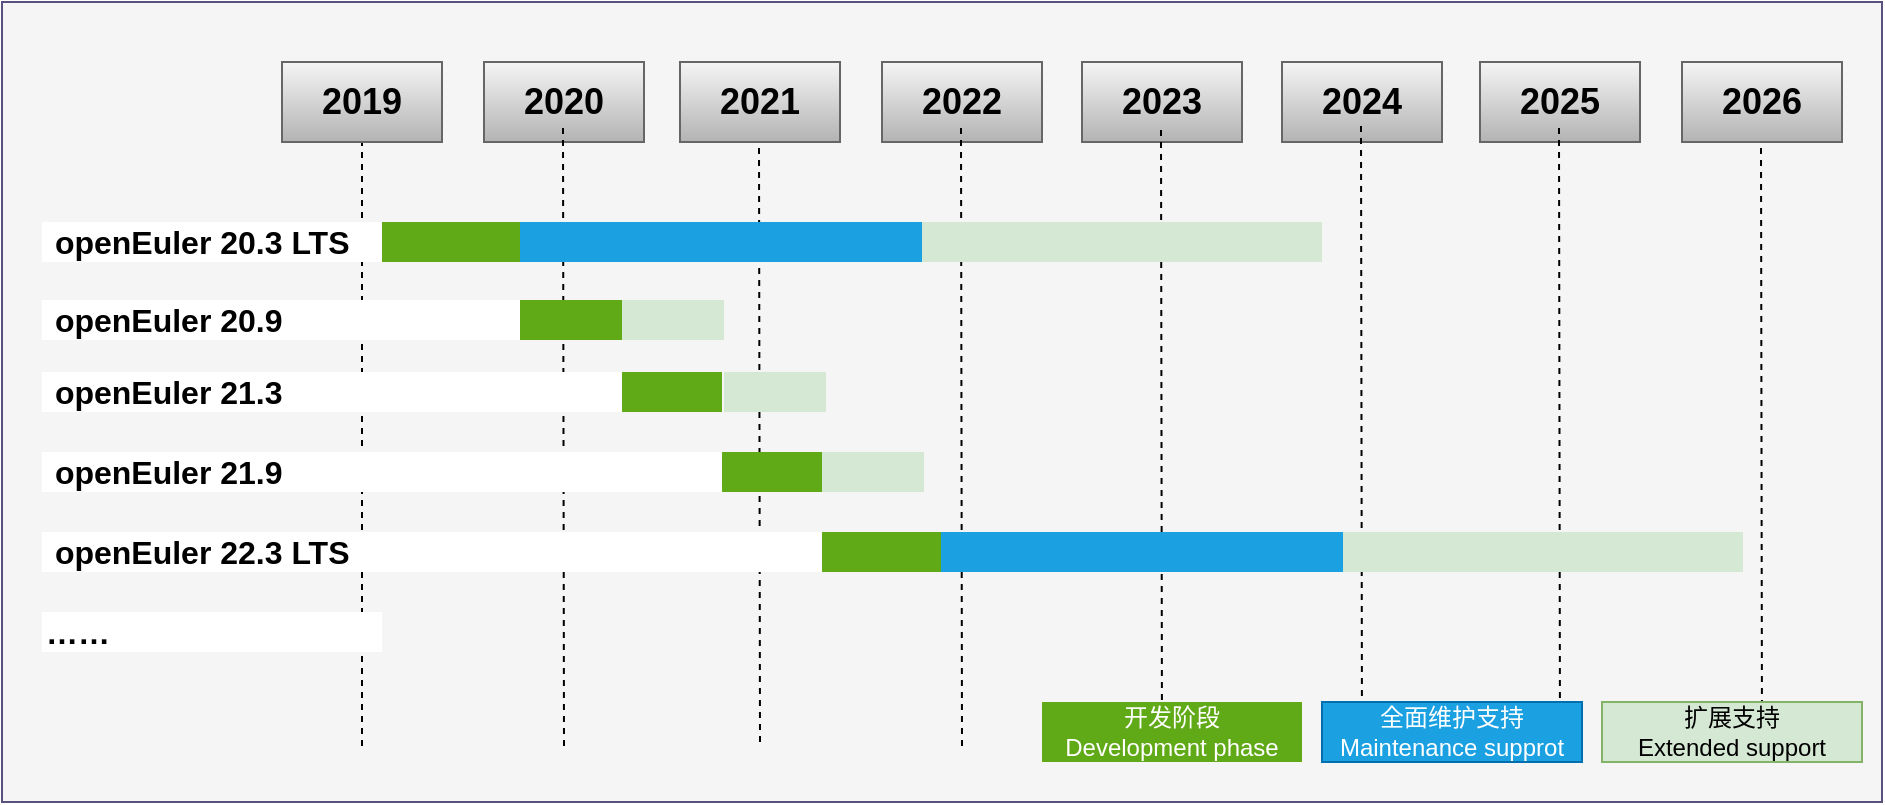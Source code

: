 <mxfile version="13.1.12" type="device"><diagram id="HF_5QbhGMAR2eL15Wi9E" name="Page-1"><mxGraphModel dx="1769" dy="626" grid="1" gridSize="10" guides="1" tooltips="1" connect="1" arrows="1" fold="1" page="1" pageScale="1" pageWidth="827" pageHeight="1169" math="0" shadow="0"><root><mxCell id="0"/><mxCell id="1" parent="0"/><mxCell id="iTr2dpKm5rfKHXBoULEK-25" value="" style="rounded=0;whiteSpace=wrap;html=1;fontSize=16;fillColor=#F5F5F5;strokeColor=#56517e;" vertex="1" parent="1"><mxGeometry x="-40" y="50" width="940" height="400" as="geometry"/></mxCell><mxCell id="iTr2dpKm5rfKHXBoULEK-2" value="2020" style="rounded=0;whiteSpace=wrap;html=1;fontStyle=1;fontSize=18;gradientColor=#b3b3b3;fillColor=#f5f5f5;strokeColor=#666666;" vertex="1" parent="1"><mxGeometry x="201" y="80" width="80" height="40" as="geometry"/></mxCell><mxCell id="iTr2dpKm5rfKHXBoULEK-3" value="2021" style="rounded=0;whiteSpace=wrap;html=1;fontStyle=1;fontSize=18;gradientColor=#b3b3b3;fillColor=#f5f5f5;strokeColor=#666666;" vertex="1" parent="1"><mxGeometry x="299" y="80" width="80" height="40" as="geometry"/></mxCell><mxCell id="iTr2dpKm5rfKHXBoULEK-4" value="2022" style="rounded=0;whiteSpace=wrap;html=1;fontStyle=1;fontSize=18;gradientColor=#b3b3b3;fillColor=#f5f5f5;strokeColor=#666666;" vertex="1" parent="1"><mxGeometry x="400" y="80" width="80" height="40" as="geometry"/></mxCell><mxCell id="iTr2dpKm5rfKHXBoULEK-5" value="2023" style="rounded=0;whiteSpace=wrap;html=1;fontStyle=1;fontSize=18;gradientColor=#b3b3b3;fillColor=#f5f5f5;strokeColor=#666666;" vertex="1" parent="1"><mxGeometry x="500" y="80" width="80" height="40" as="geometry"/></mxCell><mxCell id="iTr2dpKm5rfKHXBoULEK-6" value="" style="endArrow=none;html=1;dashed=1;" edge="1" parent="1"><mxGeometry width="50" height="50" relative="1" as="geometry"><mxPoint x="140" y="422" as="sourcePoint"/><mxPoint x="140" y="112" as="targetPoint"/></mxGeometry></mxCell><mxCell id="iTr2dpKm5rfKHXBoULEK-7" value="" style="endArrow=none;html=1;dashed=1;" edge="1" parent="1"><mxGeometry width="50" height="50" relative="1" as="geometry"><mxPoint x="241" y="422" as="sourcePoint"/><mxPoint x="240.5" y="112" as="targetPoint"/></mxGeometry></mxCell><mxCell id="iTr2dpKm5rfKHXBoULEK-8" value="" style="endArrow=none;html=1;dashed=1;" edge="1" parent="1"><mxGeometry width="50" height="50" relative="1" as="geometry"><mxPoint x="339" y="420" as="sourcePoint"/><mxPoint x="338.5" y="120" as="targetPoint"/></mxGeometry></mxCell><mxCell id="iTr2dpKm5rfKHXBoULEK-9" value="" style="endArrow=none;html=1;dashed=1;" edge="1" parent="1"><mxGeometry width="50" height="50" relative="1" as="geometry"><mxPoint x="440" y="422" as="sourcePoint"/><mxPoint x="439.5" y="112" as="targetPoint"/></mxGeometry></mxCell><mxCell id="iTr2dpKm5rfKHXBoULEK-10" value="" style="endArrow=none;html=1;dashed=1;" edge="1" parent="1"><mxGeometry width="50" height="50" relative="1" as="geometry"><mxPoint x="540" y="423" as="sourcePoint"/><mxPoint x="539.5" y="113" as="targetPoint"/></mxGeometry></mxCell><mxCell id="iTr2dpKm5rfKHXBoULEK-11" value="" style="rounded=0;whiteSpace=wrap;html=1;fillColor=#60a917;strokeColor=none;fontColor=#ffffff;" vertex="1" parent="1"><mxGeometry x="150" y="160" width="90" height="20" as="geometry"/></mxCell><mxCell id="iTr2dpKm5rfKHXBoULEK-13" value="" style="rounded=0;whiteSpace=wrap;html=1;fillColor=#1ba1e2;strokeColor=none;fontColor=#ffffff;" vertex="1" parent="1"><mxGeometry x="219" y="160" width="201" height="20" as="geometry"/></mxCell><mxCell id="iTr2dpKm5rfKHXBoULEK-14" value="2024" style="rounded=0;whiteSpace=wrap;html=1;fontStyle=1;fontSize=18;gradientColor=#b3b3b3;fillColor=#f5f5f5;strokeColor=#666666;" vertex="1" parent="1"><mxGeometry x="600" y="80" width="80" height="40" as="geometry"/></mxCell><mxCell id="iTr2dpKm5rfKHXBoULEK-15" value="" style="endArrow=none;html=1;dashed=1;" edge="1" parent="1"><mxGeometry width="50" height="50" relative="1" as="geometry"><mxPoint x="640" y="421" as="sourcePoint"/><mxPoint x="639.5" y="111" as="targetPoint"/></mxGeometry></mxCell><mxCell id="iTr2dpKm5rfKHXBoULEK-18" value="2025" style="rounded=0;whiteSpace=wrap;html=1;fontStyle=1;fontSize=18;gradientColor=#b3b3b3;fillColor=#f5f5f5;strokeColor=#666666;" vertex="1" parent="1"><mxGeometry x="699" y="80" width="80" height="40" as="geometry"/></mxCell><mxCell id="iTr2dpKm5rfKHXBoULEK-19" value="" style="endArrow=none;html=1;dashed=1;" edge="1" parent="1"><mxGeometry width="50" height="50" relative="1" as="geometry"><mxPoint x="739" y="422" as="sourcePoint"/><mxPoint x="738.5" y="112" as="targetPoint"/></mxGeometry></mxCell><mxCell id="iTr2dpKm5rfKHXBoULEK-20" value="2026" style="rounded=0;whiteSpace=wrap;html=1;fontStyle=1;fontSize=18;gradientColor=#b3b3b3;fillColor=#f5f5f5;strokeColor=#666666;" vertex="1" parent="1"><mxGeometry x="800" y="80" width="80" height="40" as="geometry"/></mxCell><mxCell id="iTr2dpKm5rfKHXBoULEK-21" value="" style="endArrow=none;html=1;dashed=1;" edge="1" parent="1"><mxGeometry width="50" height="50" relative="1" as="geometry"><mxPoint x="840" y="420" as="sourcePoint"/><mxPoint x="839.5" y="120" as="targetPoint"/></mxGeometry></mxCell><mxCell id="iTr2dpKm5rfKHXBoULEK-22" value="" style="rounded=0;whiteSpace=wrap;html=1;fillColor=#d5e8d4;strokeColor=none;" vertex="1" parent="1"><mxGeometry x="420" y="160" width="200" height="20" as="geometry"/></mxCell><mxCell id="iTr2dpKm5rfKHXBoULEK-23" value="&amp;nbsp;openEuler 20.9" style="text;html=1;align=left;verticalAlign=middle;whiteSpace=wrap;rounded=0;fontSize=16;fontStyle=1;fillColor=#ffffff;" vertex="1" parent="1"><mxGeometry x="-20" y="199" width="240" height="20" as="geometry"/></mxCell><mxCell id="iTr2dpKm5rfKHXBoULEK-24" value="&lt;b style=&quot;font-size: 16px&quot;&gt;&amp;nbsp;openEuler 20.3 LTS&lt;/b&gt;" style="text;html=1;align=left;verticalAlign=middle;whiteSpace=wrap;rounded=0;fontSize=16;strokeColor=none;fillColor=#ffffff;" vertex="1" parent="1"><mxGeometry x="-20" y="160" width="170" height="20" as="geometry"/></mxCell><mxCell id="iTr2dpKm5rfKHXBoULEK-26" value="" style="rounded=0;whiteSpace=wrap;html=1;fillColor=#60a917;strokeColor=none;fontColor=#ffffff;" vertex="1" parent="1"><mxGeometry x="219" y="199" width="51" height="20" as="geometry"/></mxCell><mxCell id="iTr2dpKm5rfKHXBoULEK-28" value="" style="rounded=0;whiteSpace=wrap;html=1;fillColor=#d5e8d4;strokeColor=none;" vertex="1" parent="1"><mxGeometry x="270" y="199" width="51" height="20" as="geometry"/></mxCell><mxCell id="iTr2dpKm5rfKHXBoULEK-29" value="&amp;nbsp;openEuler 21.3" style="text;html=1;strokeColor=none;fillColor=#ffffff;align=left;verticalAlign=middle;whiteSpace=wrap;rounded=0;fontSize=16;fontStyle=1" vertex="1" parent="1"><mxGeometry x="-20" y="235" width="290" height="20" as="geometry"/></mxCell><mxCell id="iTr2dpKm5rfKHXBoULEK-31" value="" style="rounded=0;whiteSpace=wrap;html=1;fillColor=#60a917;strokeColor=none;fontColor=#ffffff;" vertex="1" parent="1"><mxGeometry x="270" y="235" width="50" height="20" as="geometry"/></mxCell><mxCell id="iTr2dpKm5rfKHXBoULEK-32" value="" style="rounded=0;whiteSpace=wrap;html=1;fillColor=#d5e8d4;strokeColor=none;" vertex="1" parent="1"><mxGeometry x="321" y="235" width="51" height="20" as="geometry"/></mxCell><mxCell id="iTr2dpKm5rfKHXBoULEK-34" value="&amp;nbsp;openEuler 21.9" style="text;html=1;strokeColor=none;fillColor=#ffffff;align=left;verticalAlign=middle;whiteSpace=wrap;rounded=0;fontSize=16;fontStyle=1" vertex="1" parent="1"><mxGeometry x="-20" y="275" width="340" height="20" as="geometry"/></mxCell><mxCell id="iTr2dpKm5rfKHXBoULEK-35" value="" style="rounded=0;whiteSpace=wrap;html=1;fillColor=#60a917;strokeColor=none;fontColor=#ffffff;" vertex="1" parent="1"><mxGeometry x="320" y="275" width="50" height="20" as="geometry"/></mxCell><mxCell id="iTr2dpKm5rfKHXBoULEK-36" value="" style="rounded=0;whiteSpace=wrap;html=1;fillColor=#d5e8d4;strokeColor=none;" vertex="1" parent="1"><mxGeometry x="370" y="275" width="51" height="20" as="geometry"/></mxCell><mxCell id="iTr2dpKm5rfKHXBoULEK-37" value="" style="rounded=0;whiteSpace=wrap;html=1;fillColor=#60a917;strokeColor=none;fontColor=#ffffff;" vertex="1" parent="1"><mxGeometry x="369.5" y="315" width="60" height="20" as="geometry"/></mxCell><mxCell id="iTr2dpKm5rfKHXBoULEK-39" value="&amp;nbsp;openEuler 22.3 LTS" style="text;html=1;strokeColor=none;fillColor=#ffffff;align=left;verticalAlign=middle;whiteSpace=wrap;rounded=0;fontSize=16;fontStyle=1" vertex="1" parent="1"><mxGeometry x="-20" y="315" width="390" height="20" as="geometry"/></mxCell><mxCell id="iTr2dpKm5rfKHXBoULEK-44" value="" style="rounded=0;whiteSpace=wrap;html=1;fillColor=#1ba1e2;strokeColor=none;fontColor=#ffffff;" vertex="1" parent="1"><mxGeometry x="429.5" y="315" width="201" height="20" as="geometry"/></mxCell><mxCell id="iTr2dpKm5rfKHXBoULEK-45" value="" style="rounded=0;whiteSpace=wrap;html=1;fillColor=#d5e8d4;strokeColor=none;" vertex="1" parent="1"><mxGeometry x="630.5" y="315" width="200" height="20" as="geometry"/></mxCell><mxCell id="iTr2dpKm5rfKHXBoULEK-46" value="&lt;b&gt;……&lt;/b&gt;" style="text;html=1;align=left;verticalAlign=middle;whiteSpace=wrap;rounded=0;fontSize=16;strokeColor=none;fillColor=#ffffff;" vertex="1" parent="1"><mxGeometry x="-20" y="355" width="170" height="20" as="geometry"/></mxCell><mxCell id="iTr2dpKm5rfKHXBoULEK-1" value="2019" style="rounded=0;whiteSpace=wrap;html=1;fontStyle=1;fontSize=18;gradientColor=#b3b3b3;fillColor=#f5f5f5;strokeColor=#666666;" vertex="1" parent="1"><mxGeometry x="100" y="80" width="80" height="40" as="geometry"/></mxCell><mxCell id="iTr2dpKm5rfKHXBoULEK-48" value="开发阶段&lt;br&gt;Development phase" style="rounded=0;whiteSpace=wrap;html=1;fillColor=#60a917;strokeColor=none;fontColor=#ffffff;" vertex="1" parent="1"><mxGeometry x="480" y="400" width="130" height="30" as="geometry"/></mxCell><mxCell id="iTr2dpKm5rfKHXBoULEK-50" value="全面维护支持&lt;br&gt;Maintenance supprot" style="rounded=0;whiteSpace=wrap;html=1;fillColor=#1ba1e2;strokeColor=#006EAF;fontColor=#ffffff;" vertex="1" parent="1"><mxGeometry x="620" y="400" width="130" height="30" as="geometry"/></mxCell><mxCell id="iTr2dpKm5rfKHXBoULEK-51" value="扩展支持&lt;br&gt;Extended support" style="rounded=0;whiteSpace=wrap;html=1;fillColor=#d5e8d4;strokeColor=#82b366;" vertex="1" parent="1"><mxGeometry x="760" y="400" width="130" height="30" as="geometry"/></mxCell></root></mxGraphModel></diagram></mxfile>